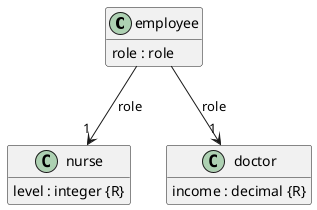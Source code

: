 @startuml
hide <<Path>> circle
hide <<Response>> circle
hide <<Parameter>> circle
hide empty methods
hide empty fields
set namespaceSeparator none

class "employee" as employee {
  {field} role : role
}

class "nurse" as nurse {
  {field} level : integer {R}
}

class "doctor" as doctor {
  {field} income : decimal {R}
}

"employee" --> "1" "doctor"  :  "role"

"employee" --> "1" "nurse"  :  "role"

@enduml